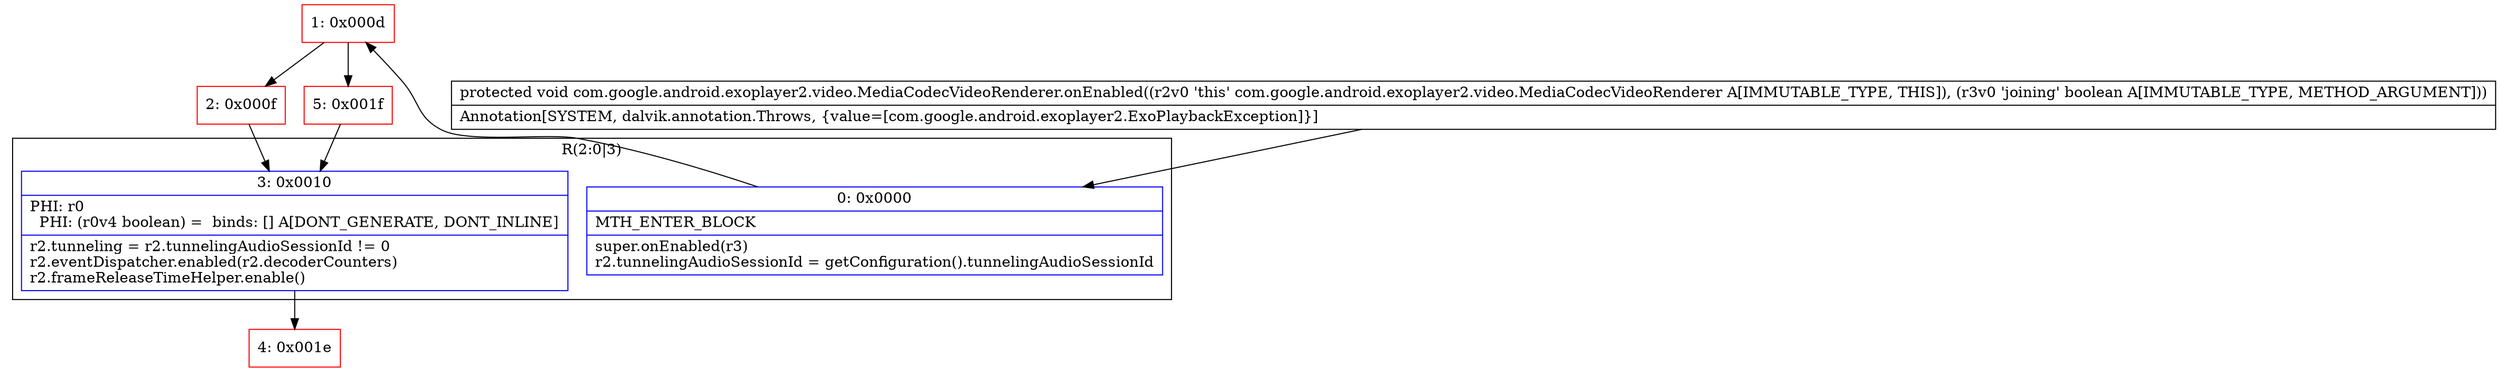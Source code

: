 digraph "CFG forcom.google.android.exoplayer2.video.MediaCodecVideoRenderer.onEnabled(Z)V" {
subgraph cluster_Region_306219721 {
label = "R(2:0|3)";
node [shape=record,color=blue];
Node_0 [shape=record,label="{0\:\ 0x0000|MTH_ENTER_BLOCK\l|super.onEnabled(r3)\lr2.tunnelingAudioSessionId = getConfiguration().tunnelingAudioSessionId\l}"];
Node_3 [shape=record,label="{3\:\ 0x0010|PHI: r0 \l  PHI: (r0v4 boolean) =  binds: [] A[DONT_GENERATE, DONT_INLINE]\l|r2.tunneling = r2.tunnelingAudioSessionId != 0\lr2.eventDispatcher.enabled(r2.decoderCounters)\lr2.frameReleaseTimeHelper.enable()\l}"];
}
Node_1 [shape=record,color=red,label="{1\:\ 0x000d}"];
Node_2 [shape=record,color=red,label="{2\:\ 0x000f}"];
Node_4 [shape=record,color=red,label="{4\:\ 0x001e}"];
Node_5 [shape=record,color=red,label="{5\:\ 0x001f}"];
MethodNode[shape=record,label="{protected void com.google.android.exoplayer2.video.MediaCodecVideoRenderer.onEnabled((r2v0 'this' com.google.android.exoplayer2.video.MediaCodecVideoRenderer A[IMMUTABLE_TYPE, THIS]), (r3v0 'joining' boolean A[IMMUTABLE_TYPE, METHOD_ARGUMENT]))  | Annotation[SYSTEM, dalvik.annotation.Throws, \{value=[com.google.android.exoplayer2.ExoPlaybackException]\}]\l}"];
MethodNode -> Node_0;
Node_0 -> Node_1;
Node_3 -> Node_4;
Node_1 -> Node_2;
Node_1 -> Node_5;
Node_2 -> Node_3;
Node_5 -> Node_3;
}

